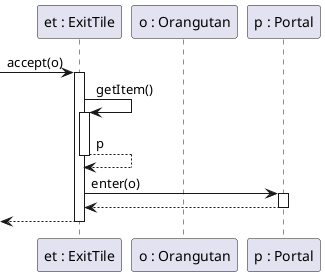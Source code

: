 @startuml

skinparam classAttributeIconSize 0
skinparam guillemet false

participant "et : ExitTile" as et
participant "o : Orangutan" as o
participant "p : Portal" as p

[-> et : accept(o)
activate et
et -> et ++ : getItem()
et --> et -- : p

et -> p ++ : enter(o)
p --> et --
[<-- et
deactivate et

@enduml